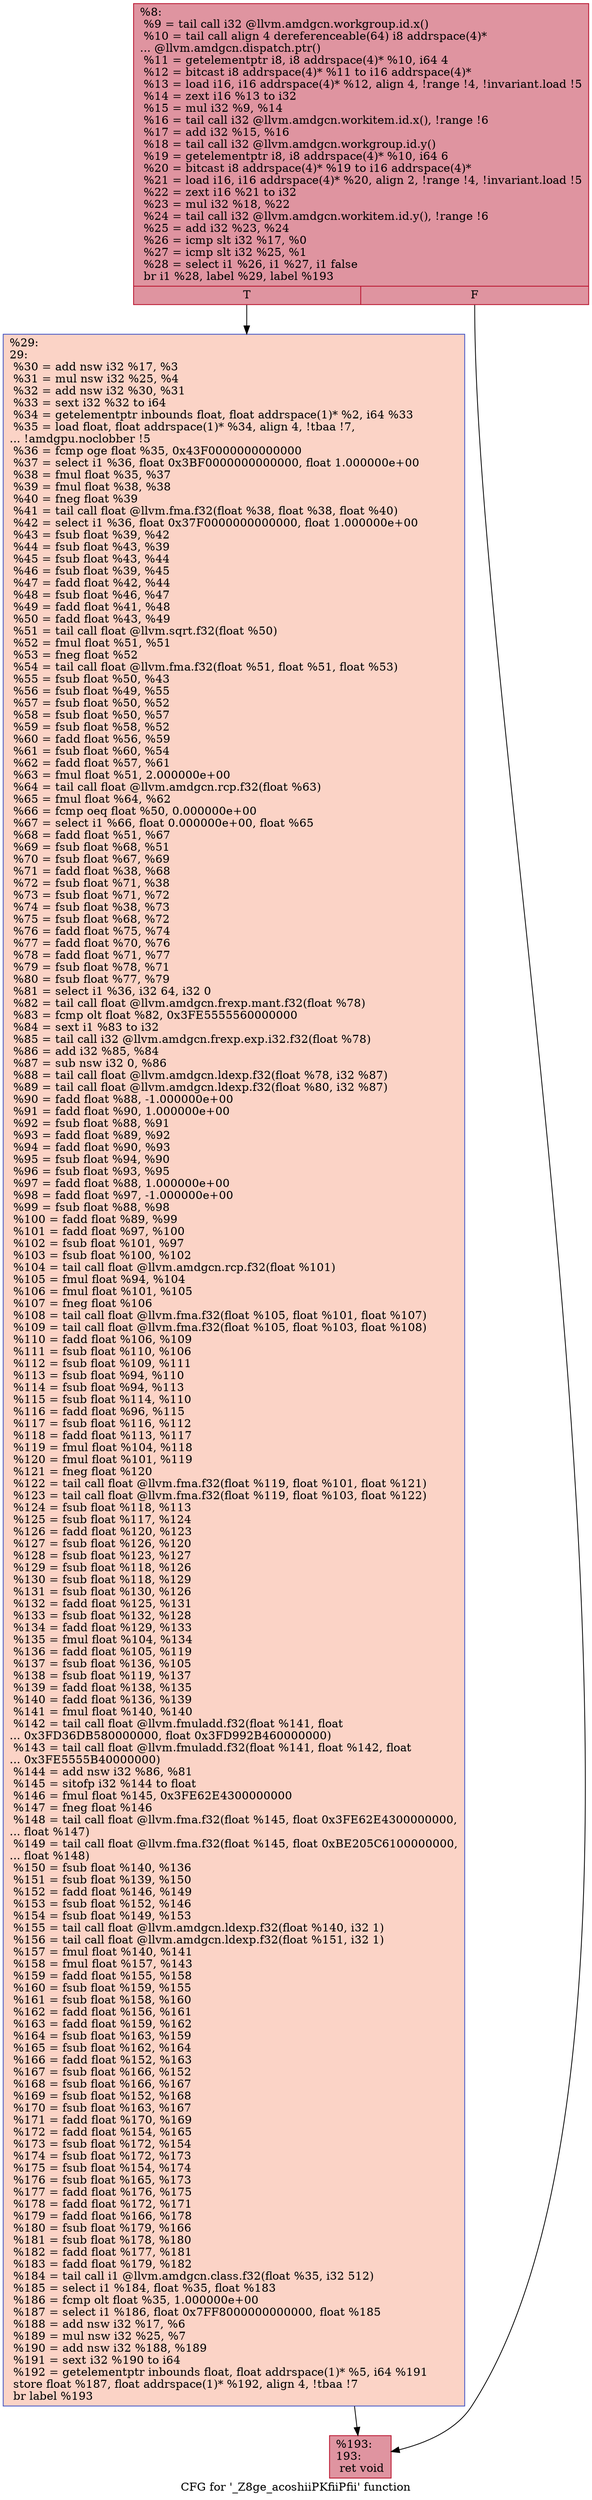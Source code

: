 digraph "CFG for '_Z8ge_acoshiiPKfiiPfii' function" {
	label="CFG for '_Z8ge_acoshiiPKfiiPfii' function";

	Node0x4fa5f90 [shape=record,color="#b70d28ff", style=filled, fillcolor="#b70d2870",label="{%8:\l  %9 = tail call i32 @llvm.amdgcn.workgroup.id.x()\l  %10 = tail call align 4 dereferenceable(64) i8 addrspace(4)*\l... @llvm.amdgcn.dispatch.ptr()\l  %11 = getelementptr i8, i8 addrspace(4)* %10, i64 4\l  %12 = bitcast i8 addrspace(4)* %11 to i16 addrspace(4)*\l  %13 = load i16, i16 addrspace(4)* %12, align 4, !range !4, !invariant.load !5\l  %14 = zext i16 %13 to i32\l  %15 = mul i32 %9, %14\l  %16 = tail call i32 @llvm.amdgcn.workitem.id.x(), !range !6\l  %17 = add i32 %15, %16\l  %18 = tail call i32 @llvm.amdgcn.workgroup.id.y()\l  %19 = getelementptr i8, i8 addrspace(4)* %10, i64 6\l  %20 = bitcast i8 addrspace(4)* %19 to i16 addrspace(4)*\l  %21 = load i16, i16 addrspace(4)* %20, align 2, !range !4, !invariant.load !5\l  %22 = zext i16 %21 to i32\l  %23 = mul i32 %18, %22\l  %24 = tail call i32 @llvm.amdgcn.workitem.id.y(), !range !6\l  %25 = add i32 %23, %24\l  %26 = icmp slt i32 %17, %0\l  %27 = icmp slt i32 %25, %1\l  %28 = select i1 %26, i1 %27, i1 false\l  br i1 %28, label %29, label %193\l|{<s0>T|<s1>F}}"];
	Node0x4fa5f90:s0 -> Node0x4fa99d0;
	Node0x4fa5f90:s1 -> Node0x4fa9a60;
	Node0x4fa99d0 [shape=record,color="#3d50c3ff", style=filled, fillcolor="#f59c7d70",label="{%29:\l29:                                               \l  %30 = add nsw i32 %17, %3\l  %31 = mul nsw i32 %25, %4\l  %32 = add nsw i32 %30, %31\l  %33 = sext i32 %32 to i64\l  %34 = getelementptr inbounds float, float addrspace(1)* %2, i64 %33\l  %35 = load float, float addrspace(1)* %34, align 4, !tbaa !7,\l... !amdgpu.noclobber !5\l  %36 = fcmp oge float %35, 0x43F0000000000000\l  %37 = select i1 %36, float 0x3BF0000000000000, float 1.000000e+00\l  %38 = fmul float %35, %37\l  %39 = fmul float %38, %38\l  %40 = fneg float %39\l  %41 = tail call float @llvm.fma.f32(float %38, float %38, float %40)\l  %42 = select i1 %36, float 0x37F0000000000000, float 1.000000e+00\l  %43 = fsub float %39, %42\l  %44 = fsub float %43, %39\l  %45 = fsub float %43, %44\l  %46 = fsub float %39, %45\l  %47 = fadd float %42, %44\l  %48 = fsub float %46, %47\l  %49 = fadd float %41, %48\l  %50 = fadd float %43, %49\l  %51 = tail call float @llvm.sqrt.f32(float %50)\l  %52 = fmul float %51, %51\l  %53 = fneg float %52\l  %54 = tail call float @llvm.fma.f32(float %51, float %51, float %53)\l  %55 = fsub float %50, %43\l  %56 = fsub float %49, %55\l  %57 = fsub float %50, %52\l  %58 = fsub float %50, %57\l  %59 = fsub float %58, %52\l  %60 = fadd float %56, %59\l  %61 = fsub float %60, %54\l  %62 = fadd float %57, %61\l  %63 = fmul float %51, 2.000000e+00\l  %64 = tail call float @llvm.amdgcn.rcp.f32(float %63)\l  %65 = fmul float %64, %62\l  %66 = fcmp oeq float %50, 0.000000e+00\l  %67 = select i1 %66, float 0.000000e+00, float %65\l  %68 = fadd float %51, %67\l  %69 = fsub float %68, %51\l  %70 = fsub float %67, %69\l  %71 = fadd float %38, %68\l  %72 = fsub float %71, %38\l  %73 = fsub float %71, %72\l  %74 = fsub float %38, %73\l  %75 = fsub float %68, %72\l  %76 = fadd float %75, %74\l  %77 = fadd float %70, %76\l  %78 = fadd float %71, %77\l  %79 = fsub float %78, %71\l  %80 = fsub float %77, %79\l  %81 = select i1 %36, i32 64, i32 0\l  %82 = tail call float @llvm.amdgcn.frexp.mant.f32(float %78)\l  %83 = fcmp olt float %82, 0x3FE5555560000000\l  %84 = sext i1 %83 to i32\l  %85 = tail call i32 @llvm.amdgcn.frexp.exp.i32.f32(float %78)\l  %86 = add i32 %85, %84\l  %87 = sub nsw i32 0, %86\l  %88 = tail call float @llvm.amdgcn.ldexp.f32(float %78, i32 %87)\l  %89 = tail call float @llvm.amdgcn.ldexp.f32(float %80, i32 %87)\l  %90 = fadd float %88, -1.000000e+00\l  %91 = fadd float %90, 1.000000e+00\l  %92 = fsub float %88, %91\l  %93 = fadd float %89, %92\l  %94 = fadd float %90, %93\l  %95 = fsub float %94, %90\l  %96 = fsub float %93, %95\l  %97 = fadd float %88, 1.000000e+00\l  %98 = fadd float %97, -1.000000e+00\l  %99 = fsub float %88, %98\l  %100 = fadd float %89, %99\l  %101 = fadd float %97, %100\l  %102 = fsub float %101, %97\l  %103 = fsub float %100, %102\l  %104 = tail call float @llvm.amdgcn.rcp.f32(float %101)\l  %105 = fmul float %94, %104\l  %106 = fmul float %101, %105\l  %107 = fneg float %106\l  %108 = tail call float @llvm.fma.f32(float %105, float %101, float %107)\l  %109 = tail call float @llvm.fma.f32(float %105, float %103, float %108)\l  %110 = fadd float %106, %109\l  %111 = fsub float %110, %106\l  %112 = fsub float %109, %111\l  %113 = fsub float %94, %110\l  %114 = fsub float %94, %113\l  %115 = fsub float %114, %110\l  %116 = fadd float %96, %115\l  %117 = fsub float %116, %112\l  %118 = fadd float %113, %117\l  %119 = fmul float %104, %118\l  %120 = fmul float %101, %119\l  %121 = fneg float %120\l  %122 = tail call float @llvm.fma.f32(float %119, float %101, float %121)\l  %123 = tail call float @llvm.fma.f32(float %119, float %103, float %122)\l  %124 = fsub float %118, %113\l  %125 = fsub float %117, %124\l  %126 = fadd float %120, %123\l  %127 = fsub float %126, %120\l  %128 = fsub float %123, %127\l  %129 = fsub float %118, %126\l  %130 = fsub float %118, %129\l  %131 = fsub float %130, %126\l  %132 = fadd float %125, %131\l  %133 = fsub float %132, %128\l  %134 = fadd float %129, %133\l  %135 = fmul float %104, %134\l  %136 = fadd float %105, %119\l  %137 = fsub float %136, %105\l  %138 = fsub float %119, %137\l  %139 = fadd float %138, %135\l  %140 = fadd float %136, %139\l  %141 = fmul float %140, %140\l  %142 = tail call float @llvm.fmuladd.f32(float %141, float\l... 0x3FD36DB580000000, float 0x3FD992B460000000)\l  %143 = tail call float @llvm.fmuladd.f32(float %141, float %142, float\l... 0x3FE5555B40000000)\l  %144 = add nsw i32 %86, %81\l  %145 = sitofp i32 %144 to float\l  %146 = fmul float %145, 0x3FE62E4300000000\l  %147 = fneg float %146\l  %148 = tail call float @llvm.fma.f32(float %145, float 0x3FE62E4300000000,\l... float %147)\l  %149 = tail call float @llvm.fma.f32(float %145, float 0xBE205C6100000000,\l... float %148)\l  %150 = fsub float %140, %136\l  %151 = fsub float %139, %150\l  %152 = fadd float %146, %149\l  %153 = fsub float %152, %146\l  %154 = fsub float %149, %153\l  %155 = tail call float @llvm.amdgcn.ldexp.f32(float %140, i32 1)\l  %156 = tail call float @llvm.amdgcn.ldexp.f32(float %151, i32 1)\l  %157 = fmul float %140, %141\l  %158 = fmul float %157, %143\l  %159 = fadd float %155, %158\l  %160 = fsub float %159, %155\l  %161 = fsub float %158, %160\l  %162 = fadd float %156, %161\l  %163 = fadd float %159, %162\l  %164 = fsub float %163, %159\l  %165 = fsub float %162, %164\l  %166 = fadd float %152, %163\l  %167 = fsub float %166, %152\l  %168 = fsub float %166, %167\l  %169 = fsub float %152, %168\l  %170 = fsub float %163, %167\l  %171 = fadd float %170, %169\l  %172 = fadd float %154, %165\l  %173 = fsub float %172, %154\l  %174 = fsub float %172, %173\l  %175 = fsub float %154, %174\l  %176 = fsub float %165, %173\l  %177 = fadd float %176, %175\l  %178 = fadd float %172, %171\l  %179 = fadd float %166, %178\l  %180 = fsub float %179, %166\l  %181 = fsub float %178, %180\l  %182 = fadd float %177, %181\l  %183 = fadd float %179, %182\l  %184 = tail call i1 @llvm.amdgcn.class.f32(float %35, i32 512)\l  %185 = select i1 %184, float %35, float %183\l  %186 = fcmp olt float %35, 1.000000e+00\l  %187 = select i1 %186, float 0x7FF8000000000000, float %185\l  %188 = add nsw i32 %17, %6\l  %189 = mul nsw i32 %25, %7\l  %190 = add nsw i32 %188, %189\l  %191 = sext i32 %190 to i64\l  %192 = getelementptr inbounds float, float addrspace(1)* %5, i64 %191\l  store float %187, float addrspace(1)* %192, align 4, !tbaa !7\l  br label %193\l}"];
	Node0x4fa99d0 -> Node0x4fa9a60;
	Node0x4fa9a60 [shape=record,color="#b70d28ff", style=filled, fillcolor="#b70d2870",label="{%193:\l193:                                              \l  ret void\l}"];
}
